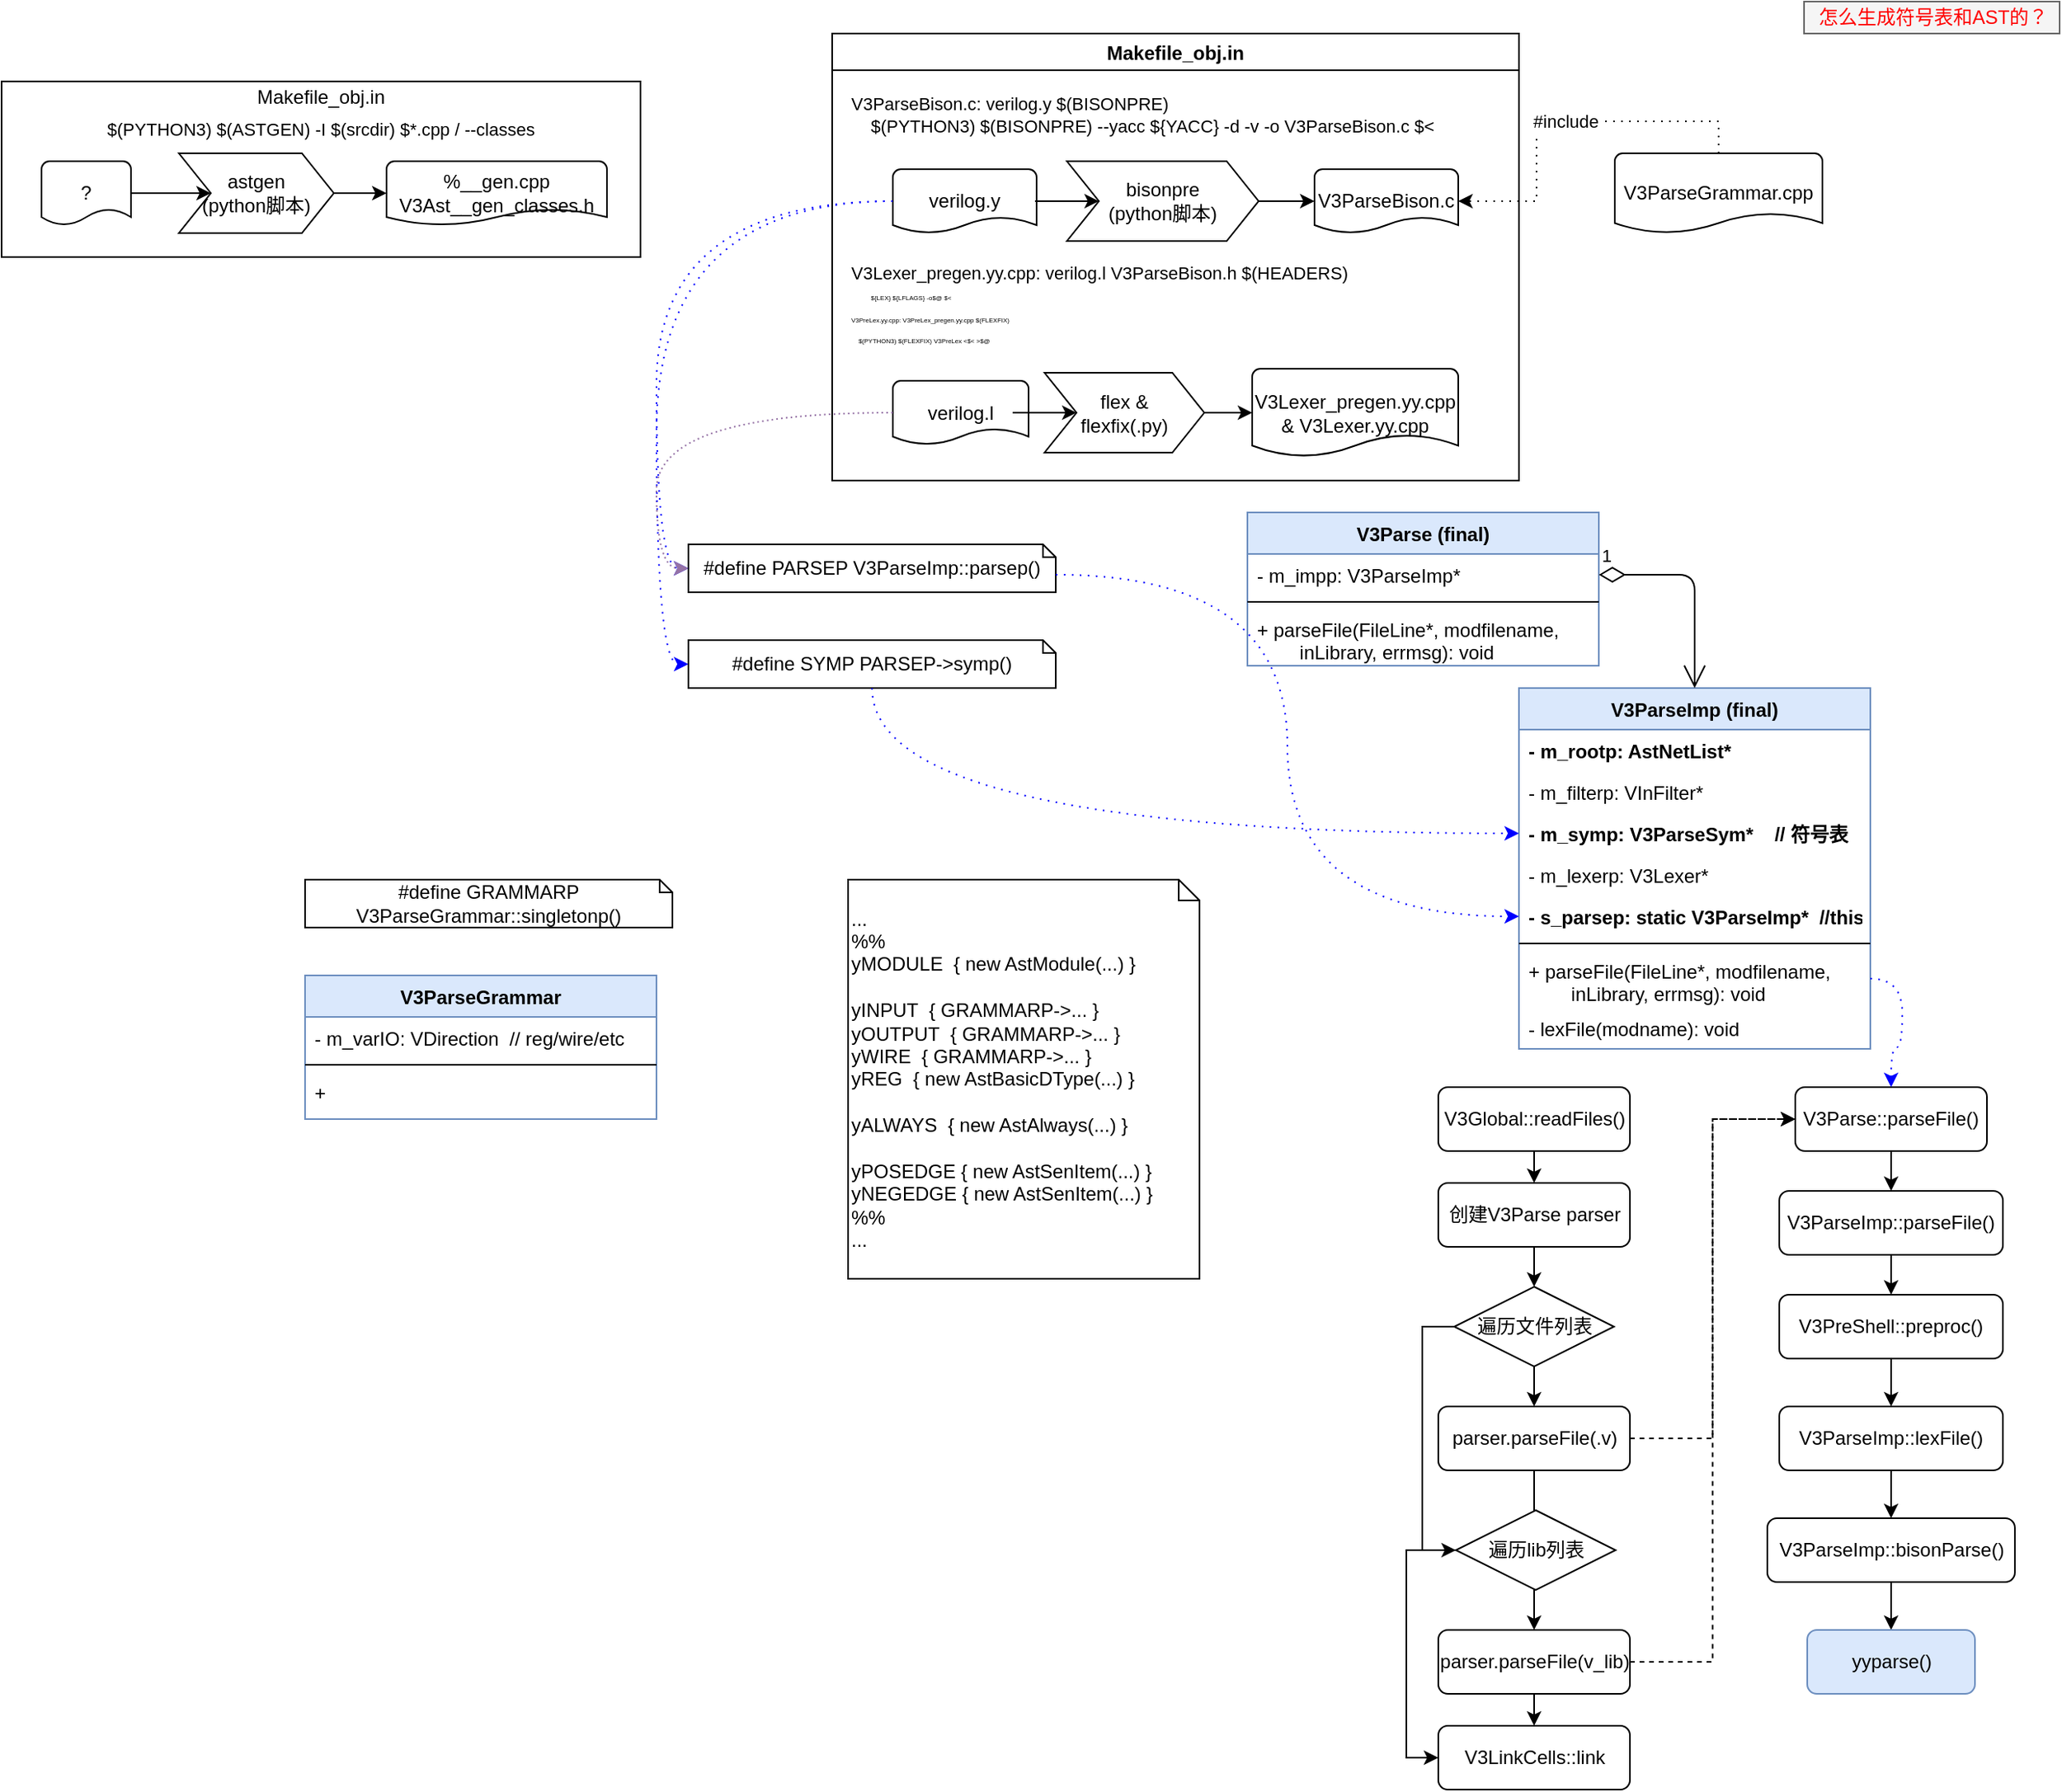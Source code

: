 <mxfile version="14.6.13" type="github">
  <diagram id="mlnZNj9UvRsB5_0IYkUG" name="第 1 页">
    <mxGraphModel dx="2635" dy="526" grid="1" gridSize="10" guides="1" tooltips="1" connect="1" arrows="1" fold="1" page="1" pageScale="1" pageWidth="827" pageHeight="1169" math="0" shadow="0">
      <root>
        <mxCell id="0" />
        <mxCell id="1" parent="0" />
        <mxCell id="E3upAqpC8sBwu24lGrVW-2" style="edgeStyle=orthogonalEdgeStyle;rounded=0;jumpSize=6;orthogonalLoop=1;jettySize=auto;html=1;exitX=0.5;exitY=1;exitDx=0;exitDy=0;entryX=0.5;entryY=0;entryDx=0;entryDy=0;strokeWidth=1;" edge="1" parent="1" source="E3upAqpC8sBwu24lGrVW-3" target="E3upAqpC8sBwu24lGrVW-5">
          <mxGeometry relative="1" as="geometry" />
        </mxCell>
        <mxCell id="E3upAqpC8sBwu24lGrVW-3" value="V3Global::readFiles()" style="rounded=1;whiteSpace=wrap;html=1;fontSize=12;glass=0;strokeWidth=1;shadow=0;" vertex="1" parent="1">
          <mxGeometry x="-420.5" y="690" width="120" height="40" as="geometry" />
        </mxCell>
        <mxCell id="E3upAqpC8sBwu24lGrVW-4" style="edgeStyle=orthogonalEdgeStyle;rounded=0;jumpSize=6;orthogonalLoop=1;jettySize=auto;html=1;exitX=0.5;exitY=1;exitDx=0;exitDy=0;entryX=0.5;entryY=0;entryDx=0;entryDy=0;strokeWidth=1;exitPerimeter=0;" edge="1" parent="1" source="E3upAqpC8sBwu24lGrVW-51" target="E3upAqpC8sBwu24lGrVW-7">
          <mxGeometry relative="1" as="geometry" />
        </mxCell>
        <mxCell id="E3upAqpC8sBwu24lGrVW-52" style="edgeStyle=orthogonalEdgeStyle;rounded=0;orthogonalLoop=1;jettySize=auto;html=1;entryX=0.5;entryY=0;entryDx=0;entryDy=0;entryPerimeter=0;" edge="1" parent="1" source="E3upAqpC8sBwu24lGrVW-5" target="E3upAqpC8sBwu24lGrVW-51">
          <mxGeometry relative="1" as="geometry" />
        </mxCell>
        <mxCell id="E3upAqpC8sBwu24lGrVW-5" value="创建V3Parse parser" style="rounded=1;whiteSpace=wrap;html=1;fontSize=12;glass=0;strokeWidth=1;shadow=0;" vertex="1" parent="1">
          <mxGeometry x="-420.5" y="750" width="120" height="40" as="geometry" />
        </mxCell>
        <mxCell id="E3upAqpC8sBwu24lGrVW-6" style="edgeStyle=orthogonalEdgeStyle;rounded=0;jumpSize=6;orthogonalLoop=1;jettySize=auto;html=1;exitX=0.5;exitY=1;exitDx=0;exitDy=0;entryX=0.5;entryY=0;entryDx=0;entryDy=0;strokeWidth=1;" edge="1" parent="1" source="E3upAqpC8sBwu24lGrVW-7" target="E3upAqpC8sBwu24lGrVW-9">
          <mxGeometry relative="1" as="geometry" />
        </mxCell>
        <mxCell id="E3upAqpC8sBwu24lGrVW-7" value="parser.parseFile(.v)" style="rounded=1;whiteSpace=wrap;html=1;fontSize=12;glass=0;strokeWidth=1;shadow=0;" vertex="1" parent="1">
          <mxGeometry x="-420.5" y="890" width="120" height="40" as="geometry" />
        </mxCell>
        <mxCell id="E3upAqpC8sBwu24lGrVW-8" style="edgeStyle=orthogonalEdgeStyle;rounded=0;jumpSize=6;orthogonalLoop=1;jettySize=auto;html=1;exitX=0.5;exitY=1;exitDx=0;exitDy=0;entryX=0.5;entryY=0;entryDx=0;entryDy=0;strokeWidth=1;" edge="1" parent="1" source="E3upAqpC8sBwu24lGrVW-9" target="E3upAqpC8sBwu24lGrVW-10">
          <mxGeometry relative="1" as="geometry" />
        </mxCell>
        <mxCell id="E3upAqpC8sBwu24lGrVW-9" value="parser.parseFile(v_lib)" style="rounded=1;whiteSpace=wrap;html=1;fontSize=12;glass=0;strokeWidth=1;shadow=0;" vertex="1" parent="1">
          <mxGeometry x="-420.5" y="1030" width="120" height="40" as="geometry" />
        </mxCell>
        <mxCell id="E3upAqpC8sBwu24lGrVW-10" value="V3LinkCells::link" style="rounded=1;whiteSpace=wrap;html=1;fontSize=12;glass=0;strokeWidth=1;shadow=0;" vertex="1" parent="1">
          <mxGeometry x="-420.5" y="1090" width="120" height="40" as="geometry" />
        </mxCell>
        <mxCell id="E3upAqpC8sBwu24lGrVW-11" style="edgeStyle=orthogonalEdgeStyle;rounded=0;jumpSize=6;orthogonalLoop=1;jettySize=auto;html=1;exitX=0.5;exitY=1;exitDx=0;exitDy=0;entryX=0.5;entryY=0;entryDx=0;entryDy=0;strokeWidth=1;" edge="1" parent="1" source="E3upAqpC8sBwu24lGrVW-12" target="E3upAqpC8sBwu24lGrVW-14">
          <mxGeometry relative="1" as="geometry" />
        </mxCell>
        <mxCell id="E3upAqpC8sBwu24lGrVW-12" value="V3Parse::parseFile()" style="rounded=1;whiteSpace=wrap;html=1;fontSize=12;glass=0;strokeWidth=1;shadow=0;" vertex="1" parent="1">
          <mxGeometry x="-197" y="690" width="120" height="40" as="geometry" />
        </mxCell>
        <mxCell id="E3upAqpC8sBwu24lGrVW-13" style="edgeStyle=orthogonalEdgeStyle;rounded=0;jumpSize=6;orthogonalLoop=1;jettySize=auto;html=1;exitX=0.5;exitY=1;exitDx=0;exitDy=0;entryX=0.5;entryY=0;entryDx=0;entryDy=0;strokeWidth=1;" edge="1" parent="1" source="E3upAqpC8sBwu24lGrVW-14" target="E3upAqpC8sBwu24lGrVW-18">
          <mxGeometry relative="1" as="geometry" />
        </mxCell>
        <mxCell id="E3upAqpC8sBwu24lGrVW-14" value="V3ParseImp::parseFile()" style="rounded=1;whiteSpace=wrap;html=1;fontSize=12;glass=0;strokeWidth=1;shadow=0;" vertex="1" parent="1">
          <mxGeometry x="-207" y="755" width="140" height="40" as="geometry" />
        </mxCell>
        <mxCell id="E3upAqpC8sBwu24lGrVW-15" style="edgeStyle=orthogonalEdgeStyle;rounded=0;orthogonalLoop=1;jettySize=auto;html=1;exitX=1;exitY=0.5;exitDx=0;exitDy=0;entryX=0;entryY=0.5;entryDx=0;entryDy=0;dashed=1;strokeWidth=1;jumpSize=6;" edge="1" parent="1" source="E3upAqpC8sBwu24lGrVW-7" target="E3upAqpC8sBwu24lGrVW-12">
          <mxGeometry relative="1" as="geometry">
            <mxPoint x="1.5" y="1360" as="sourcePoint" />
            <mxPoint x="16.5" y="1705" as="targetPoint" />
          </mxGeometry>
        </mxCell>
        <mxCell id="E3upAqpC8sBwu24lGrVW-16" style="edgeStyle=orthogonalEdgeStyle;rounded=0;orthogonalLoop=1;jettySize=auto;html=1;exitX=1;exitY=0.5;exitDx=0;exitDy=0;entryX=0;entryY=0.5;entryDx=0;entryDy=0;dashed=1;strokeWidth=1;jumpSize=6;" edge="1" parent="1" source="E3upAqpC8sBwu24lGrVW-9" target="E3upAqpC8sBwu24lGrVW-12">
          <mxGeometry relative="1" as="geometry">
            <mxPoint x="121.5" y="1425" as="sourcePoint" />
            <mxPoint x="121.5" y="1665" as="targetPoint" />
          </mxGeometry>
        </mxCell>
        <mxCell id="E3upAqpC8sBwu24lGrVW-17" style="edgeStyle=orthogonalEdgeStyle;rounded=0;jumpSize=6;orthogonalLoop=1;jettySize=auto;html=1;exitX=0.5;exitY=1;exitDx=0;exitDy=0;entryX=0.5;entryY=0;entryDx=0;entryDy=0;strokeWidth=1;" edge="1" parent="1" source="E3upAqpC8sBwu24lGrVW-18" target="E3upAqpC8sBwu24lGrVW-20">
          <mxGeometry relative="1" as="geometry" />
        </mxCell>
        <mxCell id="E3upAqpC8sBwu24lGrVW-18" value="V3PreShell::preproc()" style="rounded=1;whiteSpace=wrap;html=1;fontSize=12;glass=0;strokeWidth=1;shadow=0;" vertex="1" parent="1">
          <mxGeometry x="-207" y="820" width="140" height="40" as="geometry" />
        </mxCell>
        <mxCell id="E3upAqpC8sBwu24lGrVW-19" style="edgeStyle=orthogonalEdgeStyle;rounded=0;jumpSize=6;orthogonalLoop=1;jettySize=auto;html=1;exitX=0.5;exitY=1;exitDx=0;exitDy=0;entryX=0.5;entryY=0;entryDx=0;entryDy=0;strokeWidth=1;" edge="1" parent="1" source="E3upAqpC8sBwu24lGrVW-20" target="E3upAqpC8sBwu24lGrVW-22">
          <mxGeometry relative="1" as="geometry" />
        </mxCell>
        <mxCell id="E3upAqpC8sBwu24lGrVW-20" value="V3ParseImp::lexFile()" style="rounded=1;whiteSpace=wrap;html=1;fontSize=12;glass=0;strokeWidth=1;shadow=0;" vertex="1" parent="1">
          <mxGeometry x="-207" y="890" width="140" height="40" as="geometry" />
        </mxCell>
        <mxCell id="E3upAqpC8sBwu24lGrVW-21" style="edgeStyle=orthogonalEdgeStyle;rounded=0;jumpSize=6;orthogonalLoop=1;jettySize=auto;html=1;exitX=0.5;exitY=1;exitDx=0;exitDy=0;entryX=0.5;entryY=0;entryDx=0;entryDy=0;strokeWidth=1;" edge="1" parent="1" source="E3upAqpC8sBwu24lGrVW-22" target="E3upAqpC8sBwu24lGrVW-23">
          <mxGeometry relative="1" as="geometry" />
        </mxCell>
        <mxCell id="E3upAqpC8sBwu24lGrVW-22" value="V3ParseImp::bisonParse()" style="rounded=1;whiteSpace=wrap;html=1;fontSize=12;glass=0;strokeWidth=1;shadow=0;" vertex="1" parent="1">
          <mxGeometry x="-214.5" y="960" width="155" height="40" as="geometry" />
        </mxCell>
        <mxCell id="E3upAqpC8sBwu24lGrVW-23" value="yyparse()" style="rounded=1;whiteSpace=wrap;html=1;fontSize=12;glass=0;strokeWidth=1;shadow=0;fillColor=#dae8fc;strokeColor=#6c8ebf;" vertex="1" parent="1">
          <mxGeometry x="-189.5" y="1030" width="105" height="40" as="geometry" />
        </mxCell>
        <mxCell id="E3upAqpC8sBwu24lGrVW-29" value="#include" style="edgeStyle=orthogonalEdgeStyle;rounded=0;jumpSize=6;orthogonalLoop=1;jettySize=auto;html=1;strokeWidth=1;exitX=0.5;exitY=0;exitDx=0;exitDy=0;exitPerimeter=0;dashed=1;dashPattern=1 4;" edge="1" parent="1" source="E3upAqpC8sBwu24lGrVW-31" target="E3upAqpC8sBwu24lGrVW-30">
          <mxGeometry relative="1" as="geometry">
            <mxPoint x="471" y="840" as="sourcePoint" />
          </mxGeometry>
        </mxCell>
        <mxCell id="E3upAqpC8sBwu24lGrVW-31" value="V3ParseGrammar.cpp" style="strokeWidth=1;html=1;shape=mxgraph.flowchart.document2;whiteSpace=wrap;size=0.25;" vertex="1" parent="1">
          <mxGeometry x="-310" y="105" width="130" height="50" as="geometry" />
        </mxCell>
        <mxCell id="E3upAqpC8sBwu24lGrVW-33" value="怎么生成符号表和AST的？" style="text;html=1;align=center;verticalAlign=middle;resizable=0;points=[];autosize=1;strokeColor=#666666;fillColor=#f5f5f5;fontColor=#FF0000;" vertex="1" parent="1">
          <mxGeometry x="-191.5" y="10" width="160" height="20" as="geometry" />
        </mxCell>
        <mxCell id="E3upAqpC8sBwu24lGrVW-43" value="" style="rounded=0;whiteSpace=wrap;html=1;strokeWidth=1;" vertex="1" parent="1">
          <mxGeometry x="-1320" y="60" width="400" height="110" as="geometry" />
        </mxCell>
        <mxCell id="E3upAqpC8sBwu24lGrVW-44" value="" style="edgeStyle=orthogonalEdgeStyle;rounded=0;jumpSize=6;orthogonalLoop=1;jettySize=auto;html=1;strokeWidth=1;" edge="1" parent="1" source="E3upAqpC8sBwu24lGrVW-45" target="E3upAqpC8sBwu24lGrVW-48">
          <mxGeometry relative="1" as="geometry" />
        </mxCell>
        <mxCell id="E3upAqpC8sBwu24lGrVW-45" value="?" style="strokeWidth=1;html=1;shape=mxgraph.flowchart.document2;whiteSpace=wrap;size=0.25;" vertex="1" parent="1">
          <mxGeometry x="-1295" y="110" width="56" height="40" as="geometry" />
        </mxCell>
        <mxCell id="E3upAqpC8sBwu24lGrVW-46" value="Makefile_obj.in" style="text;html=1;strokeColor=none;fillColor=none;align=center;verticalAlign=middle;whiteSpace=wrap;rounded=0;" vertex="1" parent="1">
          <mxGeometry x="-1165" y="60" width="90" height="20" as="geometry" />
        </mxCell>
        <mxCell id="E3upAqpC8sBwu24lGrVW-47" value="" style="edgeStyle=orthogonalEdgeStyle;rounded=0;jumpSize=6;orthogonalLoop=1;jettySize=auto;html=1;strokeWidth=1;" edge="1" parent="1" source="E3upAqpC8sBwu24lGrVW-48" target="E3upAqpC8sBwu24lGrVW-49">
          <mxGeometry relative="1" as="geometry" />
        </mxCell>
        <mxCell id="E3upAqpC8sBwu24lGrVW-48" value="&lt;span&gt;astgen&lt;/span&gt;&lt;br&gt;&lt;span&gt;(python脚本)&lt;/span&gt;" style="shape=step;perimeter=stepPerimeter;whiteSpace=wrap;html=1;fixedSize=1;strokeWidth=1;" vertex="1" parent="1">
          <mxGeometry x="-1209" y="105" width="97" height="50" as="geometry" />
        </mxCell>
        <mxCell id="E3upAqpC8sBwu24lGrVW-49" value="%__gen.cpp&lt;br&gt;V3Ast__gen_classes.h" style="strokeWidth=1;html=1;shape=mxgraph.flowchart.document2;whiteSpace=wrap;size=0.25;" vertex="1" parent="1">
          <mxGeometry x="-1079" y="110" width="138" height="40" as="geometry" />
        </mxCell>
        <mxCell id="E3upAqpC8sBwu24lGrVW-50" value="&lt;font style=&quot;font-size: 11px&quot;&gt;$(PYTHON3) $(ASTGEN) -I $(srcdir) $*.cpp / --classes&lt;/font&gt;" style="text;whiteSpace=wrap;html=1;fontSize=4;verticalAlign=middle;align=center;" vertex="1" parent="1">
          <mxGeometry x="-1317" y="80" width="394" height="20" as="geometry" />
        </mxCell>
        <mxCell id="E3upAqpC8sBwu24lGrVW-53" style="edgeStyle=orthogonalEdgeStyle;rounded=0;orthogonalLoop=1;jettySize=auto;html=1;exitX=0;exitY=0.5;exitDx=0;exitDy=0;exitPerimeter=0;entryX=0;entryY=0.5;entryDx=0;entryDy=0;startArrow=none;" edge="1" parent="1" source="E3upAqpC8sBwu24lGrVW-54" target="E3upAqpC8sBwu24lGrVW-10">
          <mxGeometry relative="1" as="geometry" />
        </mxCell>
        <mxCell id="E3upAqpC8sBwu24lGrVW-56" style="edgeStyle=orthogonalEdgeStyle;rounded=0;orthogonalLoop=1;jettySize=auto;html=1;entryX=0;entryY=0.5;entryDx=0;entryDy=0;entryPerimeter=0;exitX=0;exitY=0.5;exitDx=0;exitDy=0;exitPerimeter=0;" edge="1" parent="1" source="E3upAqpC8sBwu24lGrVW-51" target="E3upAqpC8sBwu24lGrVW-54">
          <mxGeometry relative="1" as="geometry" />
        </mxCell>
        <mxCell id="E3upAqpC8sBwu24lGrVW-51" value="遍历文件列表" style="strokeWidth=1;html=1;shape=mxgraph.flowchart.decision;whiteSpace=wrap;" vertex="1" parent="1">
          <mxGeometry x="-410.5" y="815" width="100" height="50" as="geometry" />
        </mxCell>
        <mxCell id="E3upAqpC8sBwu24lGrVW-54" value="遍历lib列表" style="strokeWidth=1;html=1;shape=mxgraph.flowchart.decision;whiteSpace=wrap;" vertex="1" parent="1">
          <mxGeometry x="-409.5" y="955" width="100" height="50" as="geometry" />
        </mxCell>
        <mxCell id="E3upAqpC8sBwu24lGrVW-57" value="V3ParseImp (final)" style="swimlane;fontStyle=1;align=center;verticalAlign=top;childLayout=stackLayout;horizontal=1;startSize=26;horizontalStack=0;resizeParent=1;resizeParentMax=0;resizeLast=0;collapsible=1;marginBottom=0;fillColor=#dae8fc;strokeColor=#6c8ebf;" vertex="1" parent="1">
          <mxGeometry x="-370" y="440" width="220" height="226" as="geometry">
            <mxRectangle x="-276.5" y="404" width="140" height="26" as="alternateBounds" />
          </mxGeometry>
        </mxCell>
        <mxCell id="E3upAqpC8sBwu24lGrVW-58" value="- m_rootp: AstNetList*" style="text;strokeColor=none;fillColor=none;align=left;verticalAlign=top;spacingLeft=4;spacingRight=4;overflow=hidden;rotatable=0;points=[[0,0.5],[1,0.5]];portConstraint=eastwest;fontStyle=1" vertex="1" parent="E3upAqpC8sBwu24lGrVW-57">
          <mxGeometry y="26" width="220" height="26" as="geometry" />
        </mxCell>
        <mxCell id="E3upAqpC8sBwu24lGrVW-65" value="- m_filterp: VInFilter*" style="text;strokeColor=none;fillColor=none;align=left;verticalAlign=top;spacingLeft=4;spacingRight=4;overflow=hidden;rotatable=0;points=[[0,0.5],[1,0.5]];portConstraint=eastwest;" vertex="1" parent="E3upAqpC8sBwu24lGrVW-57">
          <mxGeometry y="52" width="220" height="26" as="geometry" />
        </mxCell>
        <mxCell id="E3upAqpC8sBwu24lGrVW-64" value="- m_symp: V3ParseSym*    // 符号表" style="text;strokeColor=none;fillColor=none;align=left;verticalAlign=top;spacingLeft=4;spacingRight=4;overflow=hidden;rotatable=0;points=[[0,0.5],[1,0.5]];portConstraint=eastwest;fontStyle=1" vertex="1" parent="E3upAqpC8sBwu24lGrVW-57">
          <mxGeometry y="78" width="220" height="26" as="geometry" />
        </mxCell>
        <mxCell id="E3upAqpC8sBwu24lGrVW-59" value="- m_lexerp: V3Lexer*" style="text;strokeColor=none;fillColor=none;align=left;verticalAlign=top;spacingLeft=4;spacingRight=4;overflow=hidden;rotatable=0;points=[[0,0.5],[1,0.5]];portConstraint=eastwest;" vertex="1" parent="E3upAqpC8sBwu24lGrVW-57">
          <mxGeometry y="104" width="220" height="26" as="geometry" />
        </mxCell>
        <mxCell id="E3upAqpC8sBwu24lGrVW-66" value="- s_parsep: static V3ParseImp*  //this" style="text;strokeColor=none;fillColor=none;align=left;verticalAlign=top;spacingLeft=4;spacingRight=4;overflow=hidden;rotatable=0;points=[[0,0.5],[1,0.5]];portConstraint=eastwest;fontStyle=1" vertex="1" parent="E3upAqpC8sBwu24lGrVW-57">
          <mxGeometry y="130" width="220" height="26" as="geometry" />
        </mxCell>
        <mxCell id="E3upAqpC8sBwu24lGrVW-60" value="" style="line;strokeWidth=1;fillColor=none;align=left;verticalAlign=middle;spacingTop=-1;spacingLeft=3;spacingRight=3;rotatable=0;labelPosition=right;points=[];portConstraint=eastwest;" vertex="1" parent="E3upAqpC8sBwu24lGrVW-57">
          <mxGeometry y="156" width="220" height="8" as="geometry" />
        </mxCell>
        <mxCell id="E3upAqpC8sBwu24lGrVW-61" value="+ parseFile(FileLine*, modfilename, &#xa;        inLibrary, errmsg): void" style="text;strokeColor=none;fillColor=none;align=left;verticalAlign=top;spacingLeft=4;spacingRight=4;overflow=hidden;rotatable=0;points=[[0,0.5],[1,0.5]];portConstraint=eastwest;" vertex="1" parent="E3upAqpC8sBwu24lGrVW-57">
          <mxGeometry y="164" width="220" height="36" as="geometry" />
        </mxCell>
        <mxCell id="E3upAqpC8sBwu24lGrVW-67" value="- lexFile(modname): void" style="text;strokeColor=none;fillColor=none;align=left;verticalAlign=top;spacingLeft=4;spacingRight=4;overflow=hidden;rotatable=0;points=[[0,0.5],[1,0.5]];portConstraint=eastwest;" vertex="1" parent="E3upAqpC8sBwu24lGrVW-57">
          <mxGeometry y="200" width="220" height="26" as="geometry" />
        </mxCell>
        <mxCell id="E3upAqpC8sBwu24lGrVW-68" value="V3Parse (final)" style="swimlane;fontStyle=1;align=center;verticalAlign=top;childLayout=stackLayout;horizontal=1;startSize=26;horizontalStack=0;resizeParent=1;resizeParentMax=0;resizeLast=0;collapsible=1;marginBottom=0;fillColor=#dae8fc;strokeColor=#6c8ebf;" vertex="1" parent="1">
          <mxGeometry x="-540" y="330" width="220" height="96" as="geometry">
            <mxRectangle x="-530" y="330" width="120" height="26" as="alternateBounds" />
          </mxGeometry>
        </mxCell>
        <mxCell id="E3upAqpC8sBwu24lGrVW-69" value="- m_impp: V3ParseImp*" style="text;strokeColor=none;fillColor=none;align=left;verticalAlign=top;spacingLeft=4;spacingRight=4;overflow=hidden;rotatable=0;points=[[0,0.5],[1,0.5]];portConstraint=eastwest;" vertex="1" parent="E3upAqpC8sBwu24lGrVW-68">
          <mxGeometry y="26" width="220" height="26" as="geometry" />
        </mxCell>
        <mxCell id="E3upAqpC8sBwu24lGrVW-74" value="" style="line;strokeWidth=1;fillColor=none;align=left;verticalAlign=middle;spacingTop=-1;spacingLeft=3;spacingRight=3;rotatable=0;labelPosition=right;points=[];portConstraint=eastwest;" vertex="1" parent="E3upAqpC8sBwu24lGrVW-68">
          <mxGeometry y="52" width="220" height="8" as="geometry" />
        </mxCell>
        <mxCell id="E3upAqpC8sBwu24lGrVW-75" value="+ parseFile(FileLine*, modfilename, &#xa;        inLibrary, errmsg): void" style="text;strokeColor=none;fillColor=none;align=left;verticalAlign=top;spacingLeft=4;spacingRight=4;overflow=hidden;rotatable=0;points=[[0,0.5],[1,0.5]];portConstraint=eastwest;" vertex="1" parent="E3upAqpC8sBwu24lGrVW-68">
          <mxGeometry y="60" width="220" height="36" as="geometry" />
        </mxCell>
        <mxCell id="E3upAqpC8sBwu24lGrVW-77" value="1" style="endArrow=open;html=1;endSize=12;startArrow=diamondThin;startSize=14;startFill=0;edgeStyle=orthogonalEdgeStyle;align=left;verticalAlign=bottom;exitX=1;exitY=0.5;exitDx=0;exitDy=0;" edge="1" parent="1" source="E3upAqpC8sBwu24lGrVW-69" target="E3upAqpC8sBwu24lGrVW-57">
          <mxGeometry x="-1" y="3" relative="1" as="geometry">
            <mxPoint x="550" y="164.059" as="sourcePoint" />
            <mxPoint x="630" y="200" as="targetPoint" />
          </mxGeometry>
        </mxCell>
        <mxCell id="E3upAqpC8sBwu24lGrVW-78" value="Makefile_obj.in" style="swimlane;strokeWidth=1;" vertex="1" parent="1">
          <mxGeometry x="-800" y="30" width="430" height="280" as="geometry" />
        </mxCell>
        <mxCell id="E3upAqpC8sBwu24lGrVW-34" value="&lt;font style=&quot;font-size: 11px&quot;&gt;V3ParseBison.c: verilog.y $(BISONPRE)&lt;br&gt;&amp;nbsp; &amp;nbsp; $(PYTHON3) $(BISONPRE) --yacc ${YACC} -d -v -o V3ParseBison.c $&amp;lt;&lt;/font&gt;" style="text;whiteSpace=wrap;html=1;fontSize=4;verticalAlign=middle;align=left;" vertex="1" parent="E3upAqpC8sBwu24lGrVW-78">
          <mxGeometry x="10" y="31" width="410" height="39" as="geometry" />
        </mxCell>
        <mxCell id="E3upAqpC8sBwu24lGrVW-25" value="verilog.y" style="strokeWidth=1;html=1;shape=mxgraph.flowchart.document2;whiteSpace=wrap;size=0.25;" vertex="1" parent="E3upAqpC8sBwu24lGrVW-78">
          <mxGeometry x="38" y="85" width="90" height="40" as="geometry" />
        </mxCell>
        <mxCell id="E3upAqpC8sBwu24lGrVW-28" value="&lt;span&gt;bisonpre&lt;/span&gt;&lt;br&gt;&lt;span&gt;(python脚本)&lt;/span&gt;" style="shape=step;perimeter=stepPerimeter;whiteSpace=wrap;html=1;fixedSize=1;strokeWidth=1;" vertex="1" parent="E3upAqpC8sBwu24lGrVW-78">
          <mxGeometry x="147" y="80" width="120" height="50" as="geometry" />
        </mxCell>
        <mxCell id="E3upAqpC8sBwu24lGrVW-24" value="" style="edgeStyle=orthogonalEdgeStyle;rounded=0;jumpSize=6;orthogonalLoop=1;jettySize=auto;html=1;strokeWidth=1;" edge="1" parent="E3upAqpC8sBwu24lGrVW-78" source="E3upAqpC8sBwu24lGrVW-25" target="E3upAqpC8sBwu24lGrVW-28">
          <mxGeometry relative="1" as="geometry" />
        </mxCell>
        <mxCell id="E3upAqpC8sBwu24lGrVW-30" value="V3ParseBison.c" style="strokeWidth=1;html=1;shape=mxgraph.flowchart.document2;whiteSpace=wrap;size=0.25;" vertex="1" parent="E3upAqpC8sBwu24lGrVW-78">
          <mxGeometry x="302" y="85" width="90" height="40" as="geometry" />
        </mxCell>
        <mxCell id="E3upAqpC8sBwu24lGrVW-27" value="" style="edgeStyle=orthogonalEdgeStyle;rounded=0;jumpSize=6;orthogonalLoop=1;jettySize=auto;html=1;strokeWidth=1;" edge="1" parent="E3upAqpC8sBwu24lGrVW-78" source="E3upAqpC8sBwu24lGrVW-28" target="E3upAqpC8sBwu24lGrVW-30">
          <mxGeometry relative="1" as="geometry" />
        </mxCell>
        <mxCell id="E3upAqpC8sBwu24lGrVW-83" value="&lt;font style=&quot;font-size: 11px&quot;&gt;V3Lexer_pregen.yy.cpp: verilog.l V3ParseBison.h $(HEADERS)&lt;br&gt;&amp;nbsp; &amp;nbsp;&amp;nbsp;&lt;span style=&quot;font-size: 4px ; text-align: center&quot;&gt;${LEX} ${LFLAGS} -o$@ $&amp;lt;&lt;br&gt;V3PreLex.yy.cpp: V3PreLex_pregen.yy.cpp $(FLEXFIX)&lt;br&gt;&amp;nbsp; &amp;nbsp; $(PYTHON3) $(FLEXFIX) V3PreLex &amp;lt;$&amp;lt; &amp;gt;$@&lt;br&gt;&lt;/span&gt;&lt;/font&gt;" style="text;whiteSpace=wrap;html=1;fontSize=4;verticalAlign=middle;align=left;" vertex="1" parent="E3upAqpC8sBwu24lGrVW-78">
          <mxGeometry x="10" y="140" width="410" height="60" as="geometry" />
        </mxCell>
        <mxCell id="E3upAqpC8sBwu24lGrVW-37" value="verilog.l" style="strokeWidth=1;html=1;shape=mxgraph.flowchart.document2;whiteSpace=wrap;size=0.25;" vertex="1" parent="E3upAqpC8sBwu24lGrVW-78">
          <mxGeometry x="38" y="217.5" width="85" height="40" as="geometry" />
        </mxCell>
        <mxCell id="E3upAqpC8sBwu24lGrVW-40" value="flex &amp;amp;&lt;br&gt;flexfix(.py)" style="shape=step;perimeter=stepPerimeter;whiteSpace=wrap;html=1;fixedSize=1;strokeWidth=1;" vertex="1" parent="E3upAqpC8sBwu24lGrVW-78">
          <mxGeometry x="133" y="212.5" width="100" height="50" as="geometry" />
        </mxCell>
        <mxCell id="E3upAqpC8sBwu24lGrVW-36" value="" style="edgeStyle=orthogonalEdgeStyle;rounded=0;jumpSize=6;orthogonalLoop=1;jettySize=auto;html=1;strokeWidth=1;" edge="1" parent="E3upAqpC8sBwu24lGrVW-78" source="E3upAqpC8sBwu24lGrVW-37" target="E3upAqpC8sBwu24lGrVW-40">
          <mxGeometry relative="1" as="geometry" />
        </mxCell>
        <mxCell id="E3upAqpC8sBwu24lGrVW-41" value="V3Lexer_pregen.yy.cpp&lt;br&gt;&amp;amp;&amp;nbsp;V3Lexer.yy.cpp" style="strokeWidth=1;html=1;shape=mxgraph.flowchart.document2;whiteSpace=wrap;size=0.25;" vertex="1" parent="E3upAqpC8sBwu24lGrVW-78">
          <mxGeometry x="263" y="210" width="129" height="55" as="geometry" />
        </mxCell>
        <mxCell id="E3upAqpC8sBwu24lGrVW-39" value="" style="edgeStyle=orthogonalEdgeStyle;rounded=0;jumpSize=6;orthogonalLoop=1;jettySize=auto;html=1;strokeWidth=1;" edge="1" parent="E3upAqpC8sBwu24lGrVW-78" source="E3upAqpC8sBwu24lGrVW-40" target="E3upAqpC8sBwu24lGrVW-41">
          <mxGeometry relative="1" as="geometry" />
        </mxCell>
        <mxCell id="E3upAqpC8sBwu24lGrVW-81" value="#define PARSEP V3ParseImp::parsep()" style="shape=note2;boundedLbl=1;whiteSpace=wrap;html=1;size=8;verticalAlign=middle;align=center;" vertex="1" parent="1">
          <mxGeometry x="-890" y="350" width="230" height="30" as="geometry" />
        </mxCell>
        <mxCell id="E3upAqpC8sBwu24lGrVW-84" style="edgeStyle=orthogonalEdgeStyle;rounded=0;orthogonalLoop=1;jettySize=auto;html=1;fontColor=#FF0000;curved=1;exitX=0;exitY=0.5;exitDx=0;exitDy=0;exitPerimeter=0;dashed=1;dashPattern=1 4;strokeColor=#0000FF;entryX=0;entryY=0.5;entryDx=0;entryDy=0;entryPerimeter=0;" edge="1" parent="1" source="E3upAqpC8sBwu24lGrVW-25" target="E3upAqpC8sBwu24lGrVW-81">
          <mxGeometry relative="1" as="geometry">
            <mxPoint x="-800" y="345" as="targetPoint" />
          </mxGeometry>
        </mxCell>
        <mxCell id="E3upAqpC8sBwu24lGrVW-85" style="edgeStyle=orthogonalEdgeStyle;rounded=0;orthogonalLoop=1;jettySize=auto;html=1;fontColor=#FF0000;curved=1;exitX=0;exitY=0.5;exitDx=0;exitDy=0;exitPerimeter=0;entryX=0;entryY=0.5;entryDx=0;entryDy=0;entryPerimeter=0;dashed=1;dashPattern=1 2;strokeColor=#9673a6;fillColor=#e1d5e7;" edge="1" parent="1" source="E3upAqpC8sBwu24lGrVW-37" target="E3upAqpC8sBwu24lGrVW-81">
          <mxGeometry relative="1" as="geometry">
            <mxPoint x="-752" y="145" as="sourcePoint" />
            <mxPoint x="-740" y="370" as="targetPoint" />
          </mxGeometry>
        </mxCell>
        <mxCell id="E3upAqpC8sBwu24lGrVW-86" style="edgeStyle=orthogonalEdgeStyle;rounded=0;orthogonalLoop=1;jettySize=auto;html=1;fontColor=#FF0000;curved=1;dashed=1;dashPattern=1 4;strokeColor=#0000FF;exitX=0;exitY=0;exitDx=230;exitDy=19;exitPerimeter=0;" edge="1" parent="1" source="E3upAqpC8sBwu24lGrVW-81" target="E3upAqpC8sBwu24lGrVW-66">
          <mxGeometry relative="1" as="geometry">
            <mxPoint x="-752" y="145" as="sourcePoint" />
            <mxPoint x="-730" y="360" as="targetPoint" />
          </mxGeometry>
        </mxCell>
        <mxCell id="E3upAqpC8sBwu24lGrVW-87" style="edgeStyle=orthogonalEdgeStyle;rounded=0;orthogonalLoop=1;jettySize=auto;html=1;fontColor=#FF0000;curved=1;dashed=1;dashPattern=1 4;strokeColor=#0000FF;entryX=0.5;entryY=0;entryDx=0;entryDy=0;" edge="1" parent="1" source="E3upAqpC8sBwu24lGrVW-61" target="E3upAqpC8sBwu24lGrVW-12">
          <mxGeometry relative="1" as="geometry">
            <mxPoint x="-670" y="380" as="sourcePoint" />
            <mxPoint x="-266.5" y="557.0" as="targetPoint" />
          </mxGeometry>
        </mxCell>
        <mxCell id="E3upAqpC8sBwu24lGrVW-88" value="...&lt;br&gt;%%&lt;br&gt;yMODULE&amp;nbsp; { new AstModule(...) }&lt;br&gt;&lt;br&gt;yINPUT&amp;nbsp; { GRAMMARP-&amp;gt;... }&lt;br&gt;yOUTPUT&amp;nbsp; { GRAMMARP-&amp;gt;...&amp;nbsp;}&lt;br&gt;yWIRE&amp;nbsp; { GRAMMARP-&amp;gt;...&amp;nbsp;}&lt;br&gt;yREG&amp;nbsp; { new AstBasicDType(...) }&lt;br&gt;&lt;br&gt;yALWAYS&amp;nbsp; { new AstAlways(...) }&lt;br&gt;&lt;br&gt;yPOSEDGE { new AstSenItem(...) }&lt;br&gt;yNEGEDGE { new AstSenItem(...) }&lt;br&gt;%%&lt;br&gt;..." style="shape=note2;boundedLbl=1;whiteSpace=wrap;html=1;size=13;verticalAlign=middle;align=left;" vertex="1" parent="1">
          <mxGeometry x="-790" y="560" width="220" height="250" as="geometry" />
        </mxCell>
        <mxCell id="E3upAqpC8sBwu24lGrVW-89" value="#define SYMP PARSEP-&amp;gt;symp()" style="shape=note2;boundedLbl=1;whiteSpace=wrap;html=1;size=8;verticalAlign=middle;align=center;" vertex="1" parent="1">
          <mxGeometry x="-890" y="410" width="230" height="30" as="geometry" />
        </mxCell>
        <mxCell id="E3upAqpC8sBwu24lGrVW-90" style="edgeStyle=orthogonalEdgeStyle;rounded=0;orthogonalLoop=1;jettySize=auto;html=1;fontColor=#FF0000;curved=1;dashed=1;dashPattern=1 4;strokeColor=#0000FF;" edge="1" parent="1" source="E3upAqpC8sBwu24lGrVW-89" target="E3upAqpC8sBwu24lGrVW-64">
          <mxGeometry relative="1" as="geometry">
            <mxPoint x="-650.0" y="379" as="sourcePoint" />
            <mxPoint x="-360" y="593.0" as="targetPoint" />
          </mxGeometry>
        </mxCell>
        <mxCell id="E3upAqpC8sBwu24lGrVW-91" style="edgeStyle=orthogonalEdgeStyle;rounded=0;orthogonalLoop=1;jettySize=auto;html=1;fontColor=#FF0000;curved=1;exitX=0;exitY=0.5;exitDx=0;exitDy=0;exitPerimeter=0;dashed=1;dashPattern=1 4;strokeColor=#0000FF;entryX=0;entryY=0.5;entryDx=0;entryDy=0;entryPerimeter=0;" edge="1" parent="1" source="E3upAqpC8sBwu24lGrVW-25" target="E3upAqpC8sBwu24lGrVW-89">
          <mxGeometry relative="1" as="geometry">
            <mxPoint x="-752" y="145" as="sourcePoint" />
            <mxPoint x="-880" y="375.0" as="targetPoint" />
          </mxGeometry>
        </mxCell>
        <mxCell id="E3upAqpC8sBwu24lGrVW-92" value="V3ParseGrammar" style="swimlane;fontStyle=1;align=center;verticalAlign=top;childLayout=stackLayout;horizontal=1;startSize=26;horizontalStack=0;resizeParent=1;resizeParentMax=0;resizeLast=0;collapsible=1;marginBottom=0;fillColor=#dae8fc;strokeColor=#6c8ebf;" vertex="1" parent="1">
          <mxGeometry x="-1130" y="620" width="220" height="90" as="geometry">
            <mxRectangle x="-530" y="330" width="120" height="26" as="alternateBounds" />
          </mxGeometry>
        </mxCell>
        <mxCell id="E3upAqpC8sBwu24lGrVW-93" value="- m_varIO: VDirection  // reg/wire/etc" style="text;strokeColor=none;fillColor=none;align=left;verticalAlign=middle;spacingLeft=4;spacingRight=4;overflow=hidden;rotatable=0;points=[[0,0.5],[1,0.5]];portConstraint=eastwest;" vertex="1" parent="E3upAqpC8sBwu24lGrVW-92">
          <mxGeometry y="26" width="220" height="26" as="geometry" />
        </mxCell>
        <mxCell id="E3upAqpC8sBwu24lGrVW-94" value="" style="line;strokeWidth=1;fillColor=none;align=left;verticalAlign=middle;spacingTop=-1;spacingLeft=3;spacingRight=3;rotatable=0;labelPosition=right;points=[];portConstraint=eastwest;" vertex="1" parent="E3upAqpC8sBwu24lGrVW-92">
          <mxGeometry y="52" width="220" height="8" as="geometry" />
        </mxCell>
        <mxCell id="E3upAqpC8sBwu24lGrVW-95" value="+ " style="text;strokeColor=none;fillColor=none;align=left;verticalAlign=top;spacingLeft=4;spacingRight=4;overflow=hidden;rotatable=0;points=[[0,0.5],[1,0.5]];portConstraint=eastwest;" vertex="1" parent="E3upAqpC8sBwu24lGrVW-92">
          <mxGeometry y="60" width="220" height="30" as="geometry" />
        </mxCell>
        <mxCell id="E3upAqpC8sBwu24lGrVW-96" value="#define GRAMMARP V3ParseGrammar::singletonp()" style="shape=note2;boundedLbl=1;whiteSpace=wrap;html=1;size=8;verticalAlign=middle;align=center;" vertex="1" parent="1">
          <mxGeometry x="-1130" y="560" width="230" height="30" as="geometry" />
        </mxCell>
      </root>
    </mxGraphModel>
  </diagram>
</mxfile>
